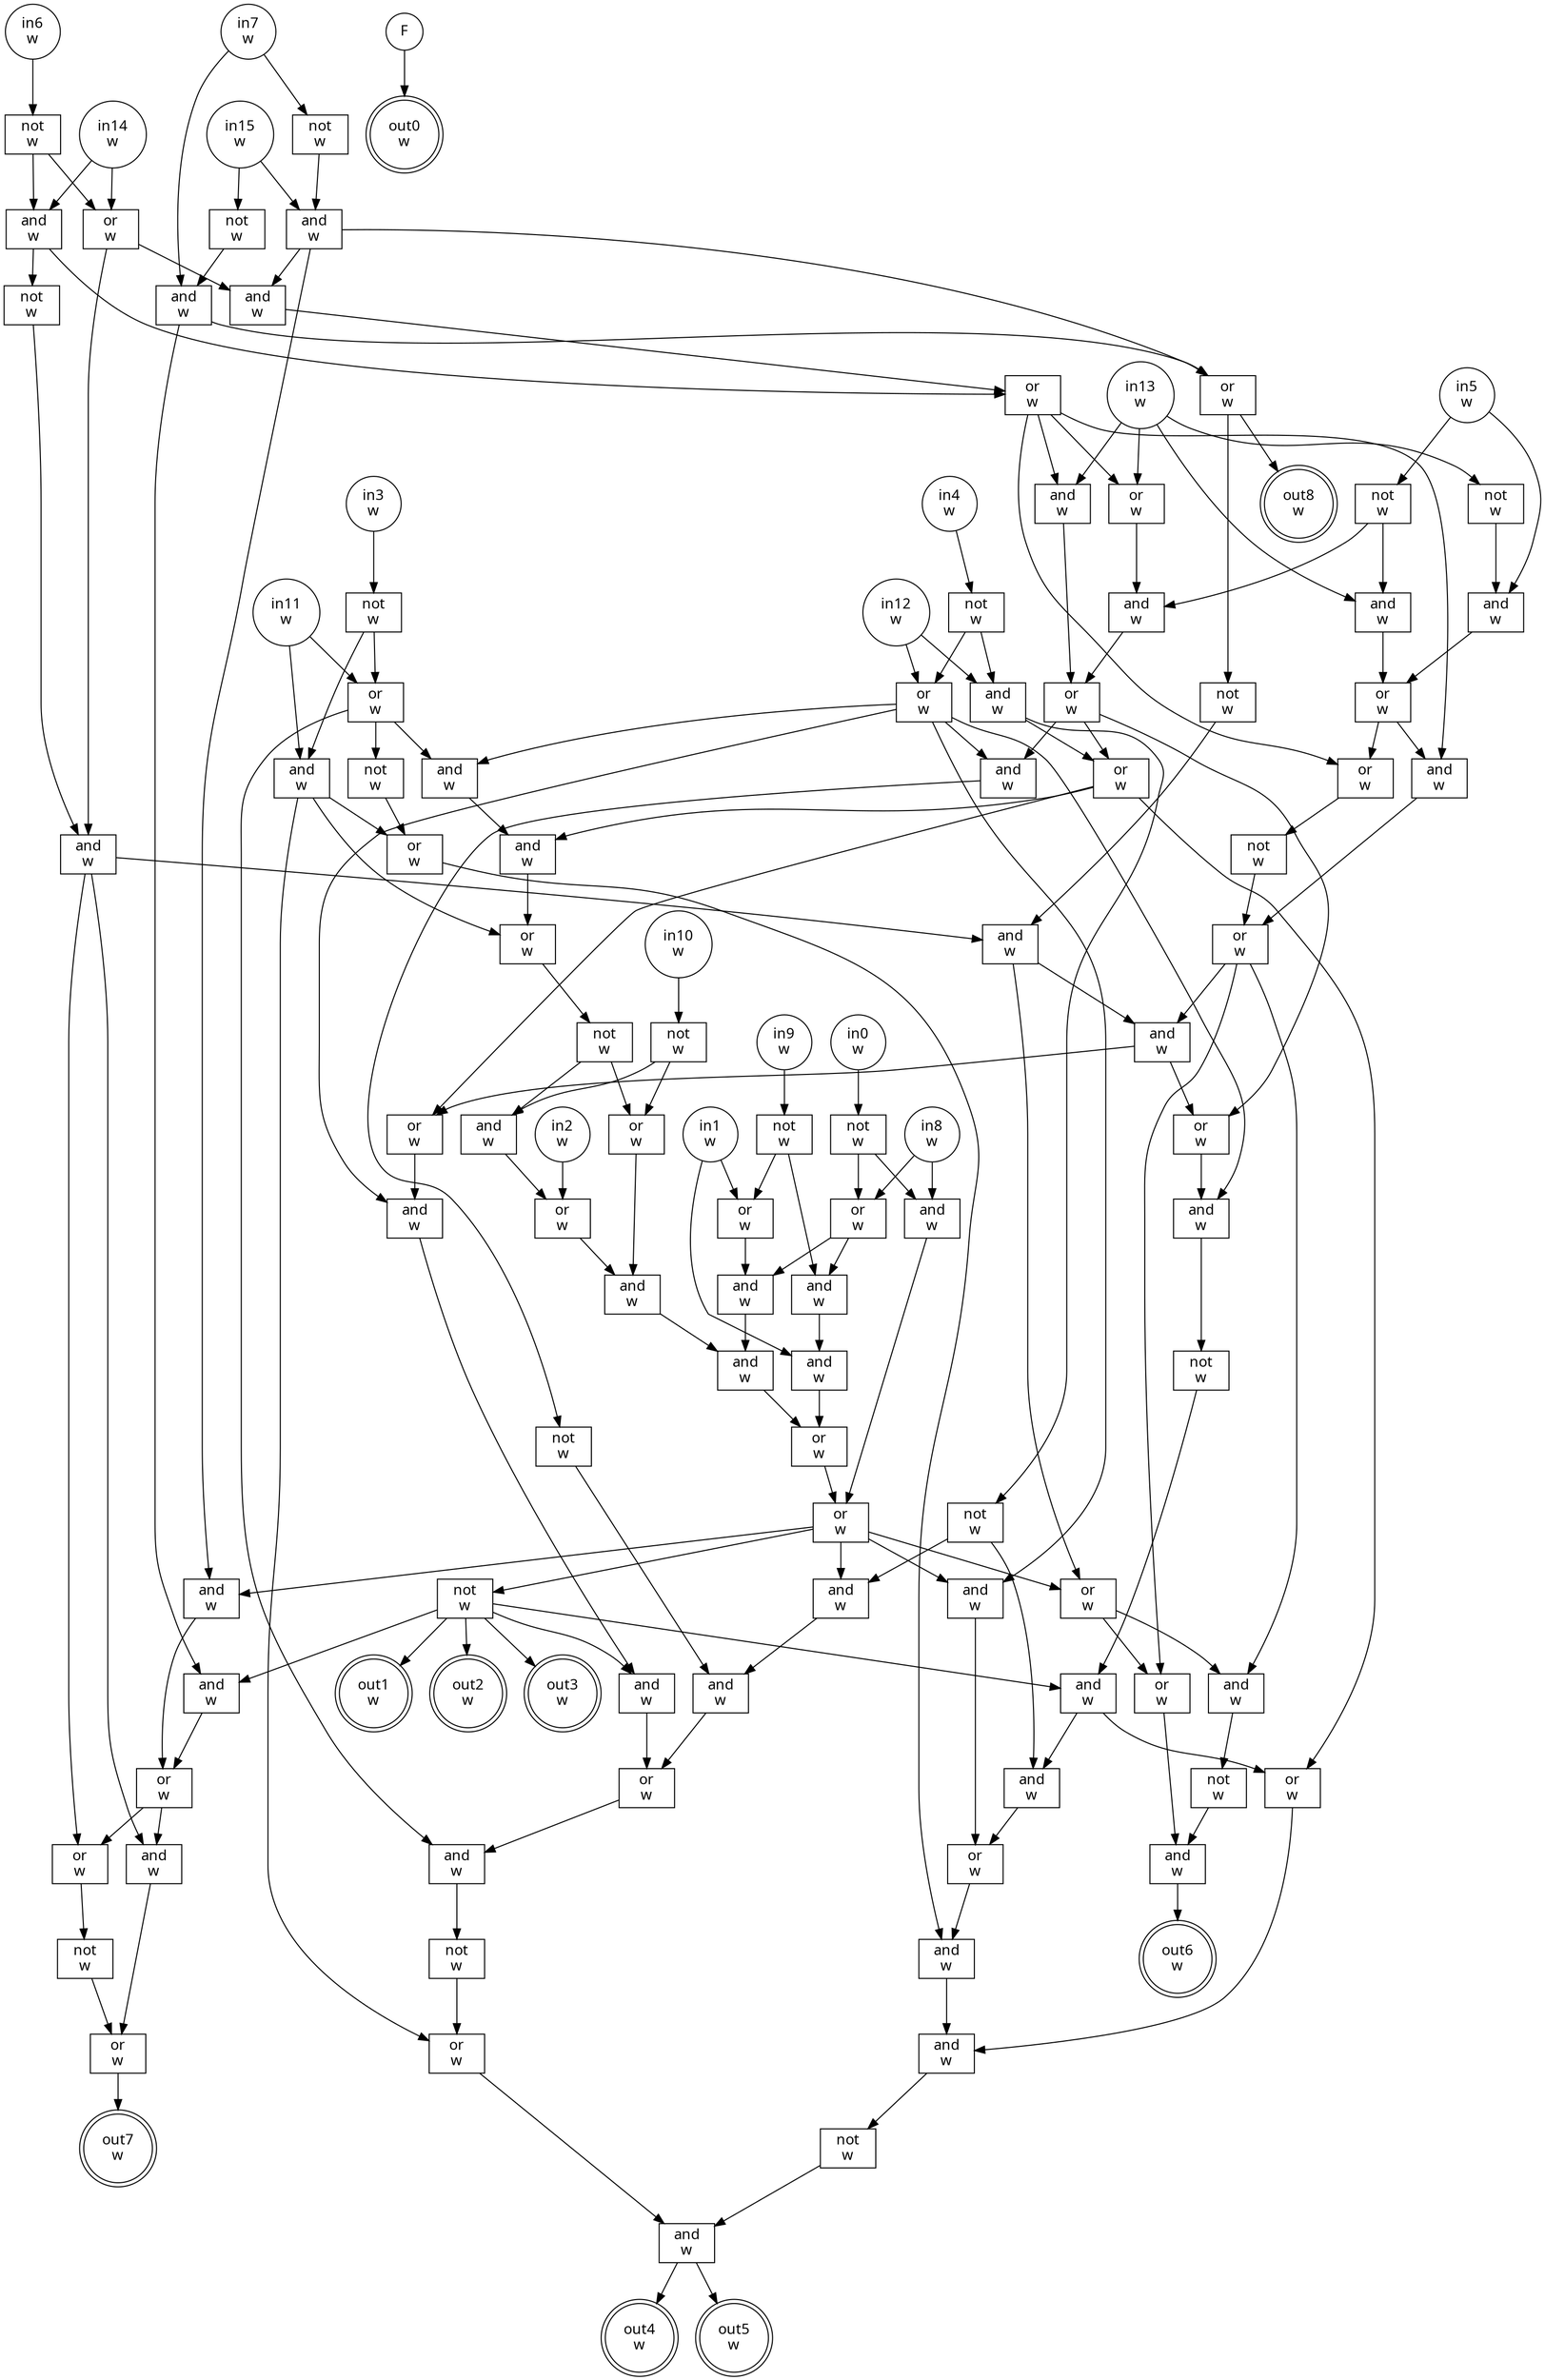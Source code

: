digraph circuit{
	node [style = filled, fillcolor = white,shape=rect, fontname=geneva]
	g0 [label="in0\nw",shape=circle,fillcolor=white]
	g1 [label="in1\nw",shape=circle,fillcolor=white]
	g2 [label="in2\nw",shape=circle,fillcolor=white]
	g3 [label="in3\nw",shape=circle,fillcolor=white]
	g4 [label="in4\nw",shape=circle,fillcolor=white]
	g5 [label="in5\nw",shape=circle,fillcolor=white]
	g6 [label="in6\nw",shape=circle,fillcolor=white]
	g7 [label="in7\nw",shape=circle,fillcolor=white]
	g8 [label="in8\nw",shape=circle,fillcolor=white]
	g9 [label="in9\nw",shape=circle,fillcolor=white]
	g10 [label="in10\nw",shape=circle,fillcolor=white]
	g11 [label="in11\nw",shape=circle,fillcolor=white]
	g12 [label="in12\nw",shape=circle,fillcolor=white]
	g13 [label="in13\nw",shape=circle,fillcolor=white]
	g14 [label="in14\nw",shape=circle,fillcolor=white]
	g15 [label="in15\nw",shape=circle,fillcolor=white]
	g16 [label="F",shape=circle,fillcolor=white]
	g17 [label="not\nw",fillcolor=white]
	g18 [label="not\nw",fillcolor=white]
	g19 [label="not\nw",fillcolor=white]
	g20 [label="not\nw",fillcolor=white]
	g21 [label="and\nw",fillcolor=white]
	g22 [label="not\nw",fillcolor=white]
	g23 [label="and\nw",fillcolor=white]
	g24 [label="or\nw",fillcolor=white]
	g25 [label="not\nw",fillcolor=white]
	g26 [label="not\nw",fillcolor=white]
	g27 [label="or\nw",fillcolor=white]
	g28 [label="and\nw",fillcolor=white]
	g29 [label="and\nw",fillcolor=white]
	g30 [label="or\nw",fillcolor=white]
	g31 [label="or\nw",fillcolor=white]
	g32 [label="and\nw",fillcolor=white]
	g33 [label="not\nw",fillcolor=white]
	g34 [label="and\nw",fillcolor=white]
	g35 [label="and\nw",fillcolor=white]
	g36 [label="and\nw",fillcolor=white]
	g37 [label="not\nw",fillcolor=white]
	g38 [label="and\nw",fillcolor=white]
	g39 [label="or\nw",fillcolor=white]
	g40 [label="and\nw",fillcolor=white]
	g41 [label="or\nw",fillcolor=white]
	g42 [label="or\nw",fillcolor=white]
	g43 [label="not\nw",fillcolor=white]
	g44 [label="and\nw",fillcolor=white]
	g45 [label="or\nw",fillcolor=white]
	g46 [label="and\nw",fillcolor=white]
	g47 [label="or\nw",fillcolor=white]
	g48 [label="not\nw",fillcolor=white]
	g49 [label="or\nw",fillcolor=white]
	g50 [label="and\nw",fillcolor=white]
	g51 [label="not\nw",fillcolor=white]
	g52 [label="and\nw",fillcolor=white]
	g53 [label="not\nw",fillcolor=white]
	g54 [label="and\nw",fillcolor=white]
	g55 [label="or\nw",fillcolor=white]
	g56 [label="or\nw",fillcolor=white]
	g57 [label="and\nw",fillcolor=white]
	g58 [label="not\nw",fillcolor=white]
	g59 [label="not\nw",fillcolor=white]
	g60 [label="or\nw",fillcolor=white]
	g61 [label="and\nw",fillcolor=white]
	g62 [label="and\nw",fillcolor=white]
	g63 [label="not\nw",fillcolor=white]
	g64 [label="and\nw",fillcolor=white]
	g65 [label="or\nw",fillcolor=white]
	g66 [label="not\nw",fillcolor=white]
	g67 [label="or\nw",fillcolor=white]
	g68 [label="and\nw",fillcolor=white]
	g69 [label="or\nw",fillcolor=white]
	g70 [label="or\nw",fillcolor=white]
	g71 [label="and\nw",fillcolor=white]
	g72 [label="or\nw",fillcolor=white]
	g73 [label="not\nw",fillcolor=white]
	g74 [label="and\nw",fillcolor=white]
	g75 [label="or\nw",fillcolor=white]
	g76 [label="and\nw",fillcolor=white]
	g77 [label="and\nw",fillcolor=white]
	g78 [label="and\nw",fillcolor=white]
	g79 [label="and\nw",fillcolor=white]
	g80 [label="or\nw",fillcolor=white]
	g81 [label="or\nw",fillcolor=white]
	g82 [label="and\nw",fillcolor=white]
	g83 [label="or\nw",fillcolor=white]
	g84 [label="and\nw",fillcolor=white]
	g85 [label="not\nw",fillcolor=white]
	g86 [label="or\nw",fillcolor=white]
	g87 [label="and\nw",fillcolor=white]
	g88 [label="and\nw",fillcolor=white]
	g89 [label="and\nw",fillcolor=white]
	g90 [label="and\nw",fillcolor=white]
	g91 [label="not\nw",fillcolor=white]
	g92 [label="and\nw",fillcolor=white]
	g93 [label="or\nw",fillcolor=white]
	g94 [label="and\nw",fillcolor=white]
	g95 [label="or\nw",fillcolor=white]
	g96 [label="not\nw",fillcolor=white]
	g97 [label="or\nw",fillcolor=white]
	g98 [label="and\nw",fillcolor=white]
	g99 [label="and\nw",fillcolor=white]
	g100 [label="or\nw",fillcolor=white]
	g101 [label="and\nw",fillcolor=white]
	g102 [label="or\nw",fillcolor=white]
	g103 [label="and\nw",fillcolor=white]
	g104 [label="not\nw",fillcolor=white]
	g105 [label="and\nw",fillcolor=white]
	g106 [label="or\nw",fillcolor=white]
	g107 [label="and\nw",fillcolor=white]
	g108 [label="not\nw",fillcolor=white]
	g109 [label="or\nw",fillcolor=white]
	g110 [label="and\nw",fillcolor=white]
	g111 [label="out0\nw",shape=doublecircle,fillcolor=white]
	g112 [label="out1\nw",shape=doublecircle,fillcolor=white]
	g113 [label="out2\nw",shape=doublecircle,fillcolor=white]
	g114 [label="out3\nw",shape=doublecircle,fillcolor=white]
	g115 [label="out4\nw",shape=doublecircle,fillcolor=white]
	g116 [label="out5\nw",shape=doublecircle,fillcolor=white]
	g117 [label="out6\nw",shape=doublecircle,fillcolor=white]
	g118 [label="out7\nw",shape=doublecircle,fillcolor=white]
	g119 [label="out8\nw",shape=doublecircle,fillcolor=white]
	edge [fontname=Geneva,fontcolor=forestgreen]
	g0->g73
	g1->g72
	g1->g79
	g2->g70
	g3->g59
	g4->g48
	g5->g36
	g5->g37
	g6->g26
	g7->g21
	g7->g22
	g8->g74
	g8->g75
	g9->g20
	g10->g19
	g11->g60
	g11->g64
	g12->g49
	g12->g54
	g13->g18
	g13->g31
	g13->g32
	g13->g40
	g14->g27
	g14->g29
	g15->g17
	g15->g23
	g16->g111
	g17->g21
	g18->g36
	g19->g67
	g19->g68
	g20->g72
	g20->g78
	g21->g24
	g21->g92
	g22->g23
	g23->g24
	g23->g28
	g23->g82
	g24->g25
	g24->g119
	g25->g35
	g26->g27
	g26->g29
	g27->g28
	g27->g34
	g28->g30
	g29->g30
	g29->g33
	g30->g31
	g30->g32
	g30->g42
	g30->g44
	g31->g38
	g32->g39
	g33->g34
	g34->g35
	g34->g94
	g34->g95
	g35->g46
	g35->g83
	g36->g41
	g37->g38
	g37->g40
	g38->g39
	g39->g47
	g39->g52
	g39->g55
	g40->g41
	g41->g42
	g41->g44
	g42->g43
	g43->g45
	g44->g45
	g45->g46
	g45->g84
	g45->g86
	g46->g47
	g46->g56
	g47->g50
	g48->g49
	g48->g54
	g49->g50
	g49->g52
	g49->g57
	g49->g61
	g49->g88
	g50->g51
	g51->g98
	g52->g53
	g53->g90
	g54->g55
	g54->g58
	g55->g56
	g55->g62
	g55->g102
	g56->g57
	g57->g105
	g58->g89
	g58->g99
	g59->g60
	g59->g64
	g60->g61
	g60->g63
	g60->g107
	g61->g62
	g62->g65
	g63->g69
	g64->g65
	g64->g69
	g64->g109
	g65->g66
	g66->g67
	g66->g68
	g67->g71
	g68->g70
	g69->g101
	g70->g71
	g71->g77
	g72->g76
	g73->g74
	g73->g75
	g74->g81
	g75->g76
	g75->g78
	g76->g77
	g77->g80
	g78->g79
	g79->g80
	g80->g81
	g81->g82
	g81->g83
	g81->g88
	g81->g89
	g81->g91
	g82->g93
	g83->g84
	g83->g86
	g84->g85
	g85->g87
	g86->g87
	g87->g117
	g88->g100
	g89->g90
	g90->g106
	g91->g92
	g91->g98
	g91->g105
	g91->g112
	g91->g113
	g91->g114
	g92->g93
	g93->g94
	g93->g95
	g94->g97
	g95->g96
	g96->g97
	g97->g118
	g98->g99
	g98->g102
	g99->g100
	g100->g101
	g101->g103
	g102->g103
	g103->g104
	g104->g110
	g105->g106
	g106->g107
	g107->g108
	g108->g109
	g109->g110
	g110->g115
	g110->g116
}